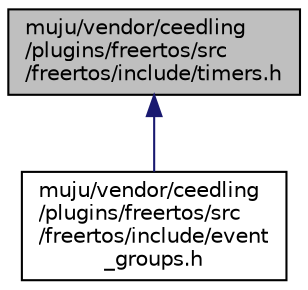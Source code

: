 digraph "muju/vendor/ceedling/plugins/freertos/src/freertos/include/timers.h"
{
  edge [fontname="Helvetica",fontsize="10",labelfontname="Helvetica",labelfontsize="10"];
  node [fontname="Helvetica",fontsize="10",shape=record];
  Node3 [label="muju/vendor/ceedling\l/plugins/freertos/src\l/freertos/include/timers.h",height=0.2,width=0.4,color="black", fillcolor="grey75", style="filled", fontcolor="black"];
  Node3 -> Node4 [dir="back",color="midnightblue",fontsize="10",style="solid"];
  Node4 [label="muju/vendor/ceedling\l/plugins/freertos/src\l/freertos/include/event\l_groups.h",height=0.2,width=0.4,color="black", fillcolor="white", style="filled",URL="$vendor_2ceedling_2plugins_2freertos_2src_2freertos_2include_2event__groups_8h.html"];
}
